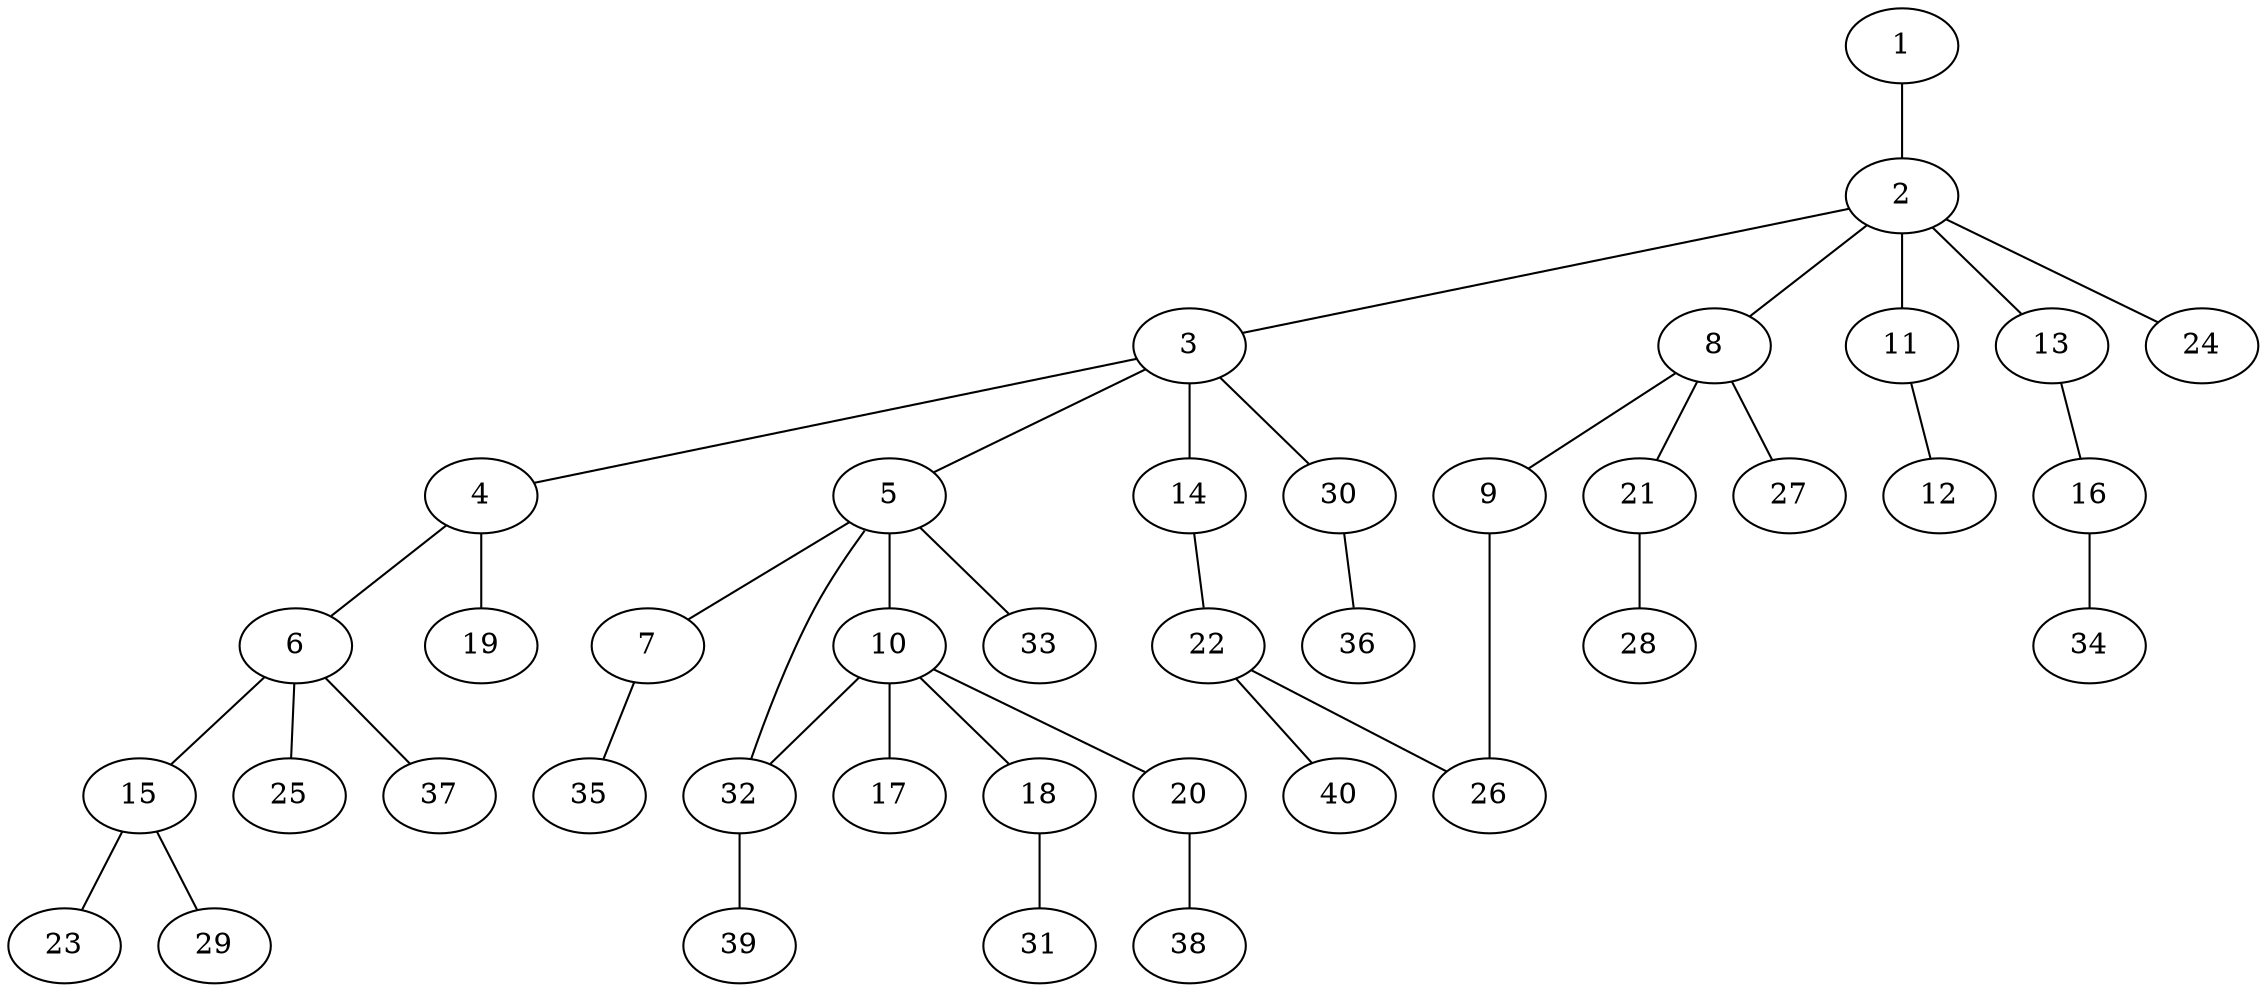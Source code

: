 graph graphname {1--2
2--3
2--8
2--11
2--13
2--24
3--4
3--5
3--14
3--30
4--6
4--19
5--7
5--10
5--32
5--33
6--15
6--25
6--37
7--35
8--9
8--21
8--27
9--26
10--17
10--18
10--20
10--32
11--12
13--16
14--22
15--23
15--29
16--34
18--31
20--38
21--28
22--26
22--40
30--36
32--39
}